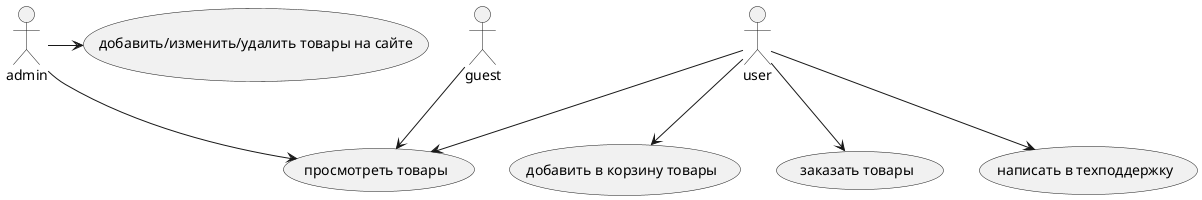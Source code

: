 @startuml
actor guest
actor user
actor admin

user --> (просмотреть товары)
user --> (добавить в корзину товары)
user --> (заказать товары)
user --> (написать в техподдержку)

guest --> (просмотреть товары)

admin ->(добавить/изменить/удалить товары на сайте)
admin --> (просмотреть товары)

@enduml
